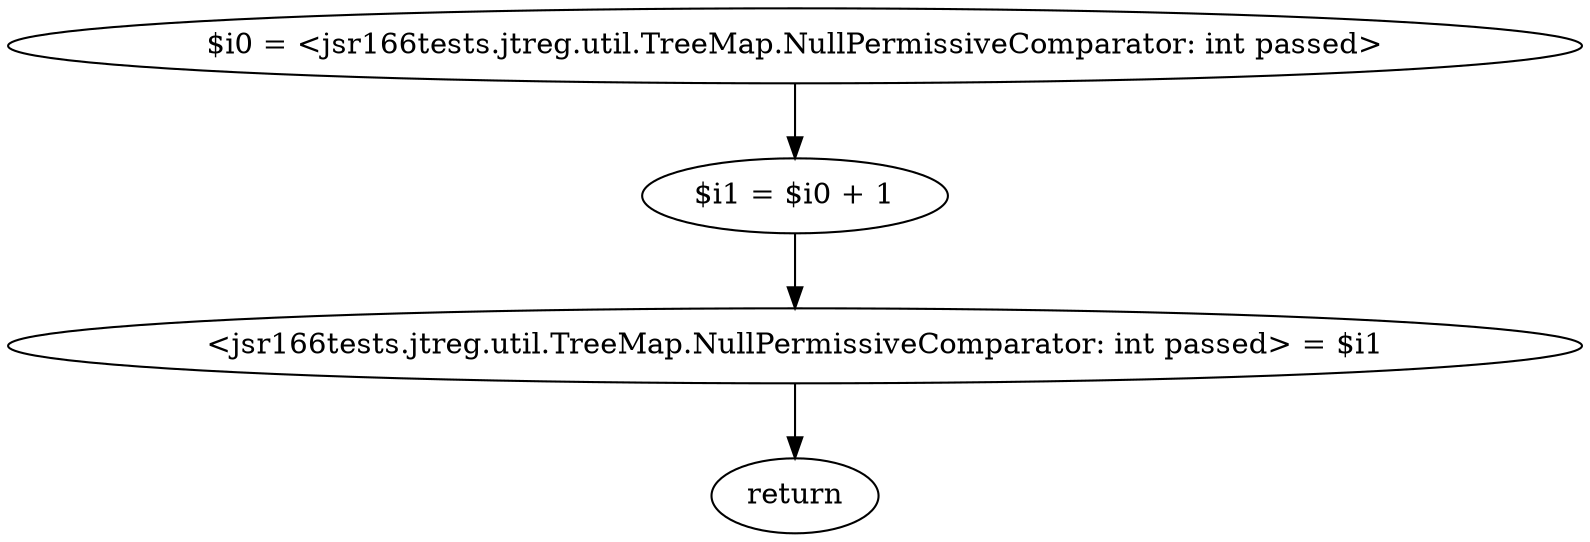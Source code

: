 digraph "unitGraph" {
    "$i0 = <jsr166tests.jtreg.util.TreeMap.NullPermissiveComparator: int passed>"
    "$i1 = $i0 + 1"
    "<jsr166tests.jtreg.util.TreeMap.NullPermissiveComparator: int passed> = $i1"
    "return"
    "$i0 = <jsr166tests.jtreg.util.TreeMap.NullPermissiveComparator: int passed>"->"$i1 = $i0 + 1";
    "$i1 = $i0 + 1"->"<jsr166tests.jtreg.util.TreeMap.NullPermissiveComparator: int passed> = $i1";
    "<jsr166tests.jtreg.util.TreeMap.NullPermissiveComparator: int passed> = $i1"->"return";
}
